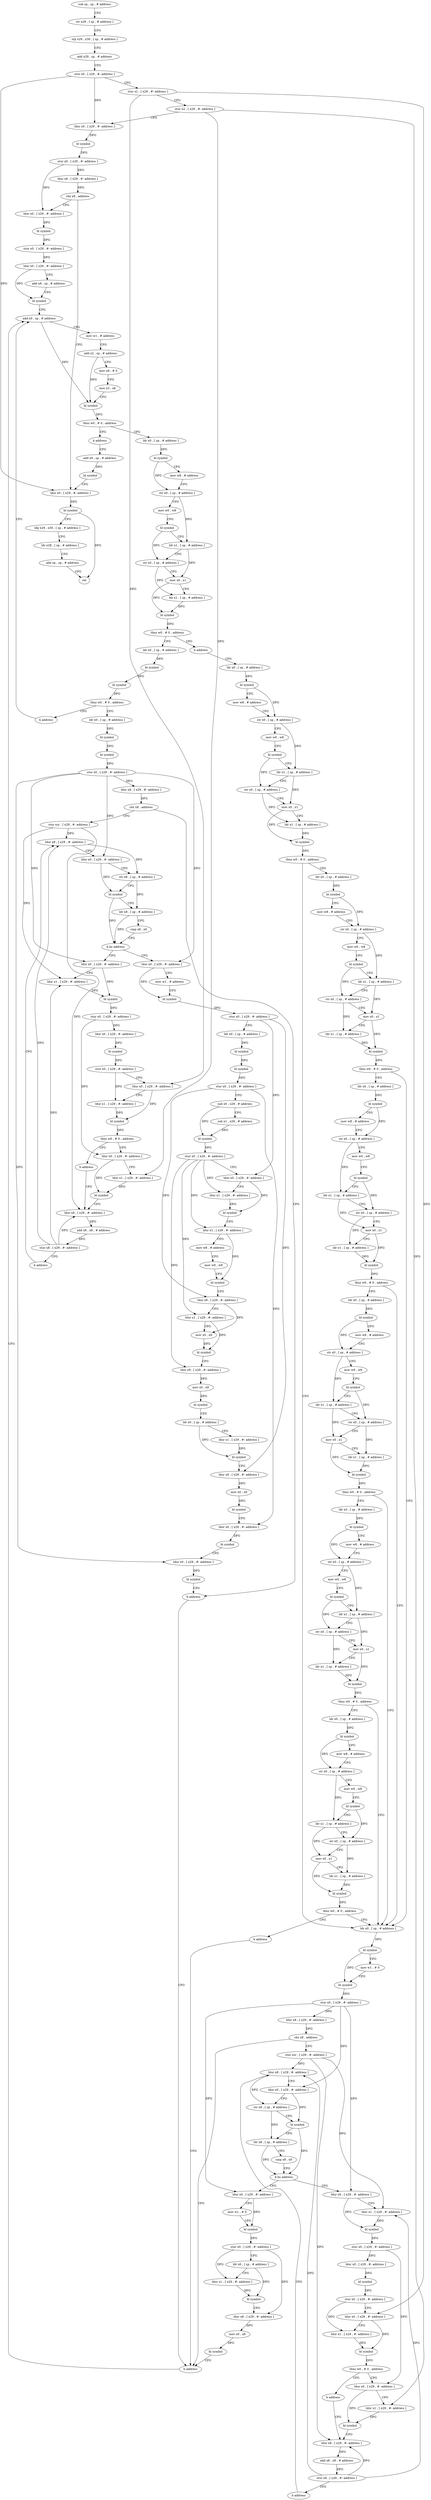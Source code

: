digraph "func" {
"91736" [label = "sub sp , sp , # address" ]
"91740" [label = "str x28 , [ sp , # address ]" ]
"91744" [label = "stp x29 , x30 , [ sp , # address ]" ]
"91748" [label = "add x29 , sp , # address" ]
"91752" [label = "stur x0 , [ x29 , #- address ]" ]
"91756" [label = "stur x1 , [ x29 , #- address ]" ]
"91760" [label = "stur x2 , [ x29 , #- address ]" ]
"91764" [label = "ldur x0 , [ x29 , #- address ]" ]
"91768" [label = "bl symbol" ]
"91772" [label = "stur x0 , [ x29 , #- address ]" ]
"91776" [label = "ldur x8 , [ x29 , #- address ]" ]
"91780" [label = "cbz x8 , address" ]
"92672" [label = "ldur x0 , [ x29 , #- address ]" ]
"91784" [label = "ldur x0 , [ x29 , #- address ]" ]
"92676" [label = "bl symbol" ]
"92680" [label = "ldp x29 , x30 , [ sp , # address ]" ]
"92684" [label = "ldr x28 , [ sp , # address ]" ]
"92688" [label = "add sp , sp , # address" ]
"92692" [label = "ret" ]
"91788" [label = "bl symbol" ]
"91792" [label = "stur x0 , [ x29 , #- address ]" ]
"91796" [label = "ldur x0 , [ x29 , #- address ]" ]
"91800" [label = "add x8 , sp , # address" ]
"91804" [label = "bl symbol" ]
"91808" [label = "add x0 , sp , # address" ]
"91840" [label = "ldr x0 , [ sp , # address ]" ]
"91844" [label = "bl symbol" ]
"91848" [label = "mov w8 , # address" ]
"91852" [label = "str x0 , [ sp , # address ]" ]
"91856" [label = "mov w0 , w8" ]
"91860" [label = "bl symbol" ]
"91864" [label = "ldr x1 , [ sp , # address ]" ]
"91868" [label = "str x0 , [ sp , # address ]" ]
"91872" [label = "mov x0 , x1" ]
"91876" [label = "ldr x1 , [ sp , # address ]" ]
"91880" [label = "bl symbol" ]
"91884" [label = "tbnz w0 , # 0 , address" ]
"91892" [label = "ldr x0 , [ sp , # address ]" ]
"91888" [label = "b address" ]
"91836" [label = "b address" ]
"92664" [label = "add x0 , sp , # address" ]
"91896" [label = "bl symbol" ]
"91900" [label = "bl symbol" ]
"91904" [label = "tbnz w0 , # 0 , address" ]
"91912" [label = "ldr x0 , [ sp , # address ]" ]
"91908" [label = "b address" ]
"92192" [label = "ldr x0 , [ sp , # address ]" ]
"92668" [label = "bl symbol" ]
"91916" [label = "bl symbol" ]
"91920" [label = "bl symbol" ]
"91924" [label = "stur x0 , [ x29 , #- address ]" ]
"91928" [label = "ldur x8 , [ x29 , #- address ]" ]
"91932" [label = "cbz x8 , address" ]
"92188" [label = "b address" ]
"91936" [label = "stur xzr , [ x29 , #- address ]" ]
"92196" [label = "bl symbol" ]
"92200" [label = "mov w8 , # address" ]
"92204" [label = "str x0 , [ sp , # address ]" ]
"92208" [label = "mov w0 , w8" ]
"92212" [label = "bl symbol" ]
"92216" [label = "ldr x1 , [ sp , # address ]" ]
"92220" [label = "str x0 , [ sp , # address ]" ]
"92224" [label = "mov x0 , x1" ]
"92228" [label = "ldr x1 , [ sp , # address ]" ]
"92232" [label = "bl symbol" ]
"92236" [label = "tbnz w0 , # 0 , address" ]
"92484" [label = "ldr x0 , [ sp , # address ]" ]
"92240" [label = "ldr x0 , [ sp , # address ]" ]
"92660" [label = "b address" ]
"91940" [label = "ldur x8 , [ x29 , #- address ]" ]
"91812" [label = "mov w1 , # address" ]
"91816" [label = "add x2 , sp , # address" ]
"91820" [label = "mov x8 , # 0" ]
"91824" [label = "mov x3 , x8" ]
"91828" [label = "bl symbol" ]
"91832" [label = "tbnz w0 , # 0 , address" ]
"92488" [label = "bl symbol" ]
"92492" [label = "mov w1 , # 0" ]
"92496" [label = "bl symbol" ]
"92500" [label = "stur x0 , [ x29 , #- address ]" ]
"92504" [label = "ldur x8 , [ x29 , #- address ]" ]
"92508" [label = "cbz x8 , address" ]
"92512" [label = "stur xzr , [ x29 , #- address ]" ]
"92244" [label = "bl symbol" ]
"92248" [label = "mov w8 , # address" ]
"92252" [label = "str x0 , [ sp , # address ]" ]
"92256" [label = "mov w0 , w8" ]
"92260" [label = "bl symbol" ]
"92264" [label = "ldr x1 , [ sp , # address ]" ]
"92268" [label = "str x0 , [ sp , # address ]" ]
"92272" [label = "mov x0 , x1" ]
"92276" [label = "ldr x1 , [ sp , # address ]" ]
"92280" [label = "bl symbol" ]
"92284" [label = "tbnz w0 , # 0 , address" ]
"92288" [label = "ldr x0 , [ sp , # address ]" ]
"92044" [label = "ldur x0 , [ x29 , #- address ]" ]
"92048" [label = "mov w1 , # address" ]
"92052" [label = "bl symbol" ]
"92056" [label = "stur x0 , [ x29 , #- address ]" ]
"92060" [label = "ldr x0 , [ sp , # address ]" ]
"92064" [label = "bl symbol" ]
"92068" [label = "bl symbol" ]
"92072" [label = "stur x0 , [ x29 , #- address ]" ]
"92076" [label = "sub x0 , x29 , # address" ]
"92080" [label = "sub x1 , x29 , # address" ]
"92084" [label = "bl symbol" ]
"92088" [label = "stur x0 , [ x29 , #- address ]" ]
"92092" [label = "ldur x0 , [ x29 , #- address ]" ]
"92096" [label = "ldur x1 , [ x29 , #- address ]" ]
"92100" [label = "bl symbol" ]
"92104" [label = "ldur x1 , [ x29 , #- address ]" ]
"92108" [label = "mov w8 , # address" ]
"92112" [label = "mov w0 , w8" ]
"92116" [label = "bl symbol" ]
"92120" [label = "ldur x9 , [ x29 , #- address ]" ]
"92124" [label = "ldur x1 , [ x29 , #- address ]" ]
"92128" [label = "mov x0 , x9" ]
"92132" [label = "bl symbol" ]
"92136" [label = "ldur x9 , [ x29 , #- address ]" ]
"92140" [label = "mov x0 , x9" ]
"92144" [label = "bl symbol" ]
"92148" [label = "ldr x0 , [ sp , # address ]" ]
"92152" [label = "ldur x1 , [ x29 , #- address ]" ]
"92156" [label = "bl symbol" ]
"92160" [label = "ldur x9 , [ x29 , #- address ]" ]
"92164" [label = "mov x0 , x9" ]
"92168" [label = "bl symbol" ]
"92172" [label = "ldur x0 , [ x29 , #- address ]" ]
"92176" [label = "bl symbol" ]
"92180" [label = "ldur x0 , [ x29 , #- address ]" ]
"92184" [label = "bl symbol" ]
"91968" [label = "ldur x0 , [ x29 , #- address ]" ]
"91972" [label = "ldur x1 , [ x29 , #- address ]" ]
"91976" [label = "bl symbol" ]
"91980" [label = "stur x0 , [ x29 , #- address ]" ]
"91984" [label = "ldur x0 , [ x29 , #- address ]" ]
"91988" [label = "bl symbol" ]
"91992" [label = "stur x0 , [ x29 , #- address ]" ]
"91996" [label = "ldur x0 , [ x29 , #- address ]" ]
"92000" [label = "ldur x1 , [ x29 , #- address ]" ]
"92004" [label = "bl symbol" ]
"92008" [label = "tbnz w0 , # 0 , address" ]
"92016" [label = "ldur x0 , [ x29 , #- address ]" ]
"92012" [label = "b address" ]
"92516" [label = "ldur x8 , [ x29 , #- address ]" ]
"92292" [label = "bl symbol" ]
"92296" [label = "mov w8 , # address" ]
"92300" [label = "str x0 , [ sp , # address ]" ]
"92304" [label = "mov w0 , w8" ]
"92308" [label = "bl symbol" ]
"92312" [label = "ldr x1 , [ sp , # address ]" ]
"92316" [label = "str x0 , [ sp , # address ]" ]
"92320" [label = "mov x0 , x1" ]
"92324" [label = "ldr x1 , [ sp , # address ]" ]
"92328" [label = "bl symbol" ]
"92332" [label = "tbnz w0 , # 0 , address" ]
"92336" [label = "ldr x0 , [ sp , # address ]" ]
"92020" [label = "ldur x1 , [ x29 , #- address ]" ]
"92024" [label = "bl symbol" ]
"92028" [label = "ldur x8 , [ x29 , #- address ]" ]
"92620" [label = "ldur x0 , [ x29 , #- address ]" ]
"92624" [label = "mov w1 , # 0" ]
"92628" [label = "bl symbol" ]
"92632" [label = "stur x0 , [ x29 , #- address ]" ]
"92636" [label = "ldr x0 , [ sp , # address ]" ]
"92640" [label = "ldur x1 , [ x29 , #- address ]" ]
"92644" [label = "bl symbol" ]
"92648" [label = "ldur x8 , [ x29 , #- address ]" ]
"92652" [label = "mov x0 , x8" ]
"92656" [label = "bl symbol" ]
"92544" [label = "ldur x0 , [ x29 , #- address ]" ]
"92548" [label = "ldur x1 , [ x29 , #- address ]" ]
"92552" [label = "bl symbol" ]
"92556" [label = "stur x0 , [ x29 , #- address ]" ]
"92560" [label = "ldur x0 , [ x29 , #- address ]" ]
"92564" [label = "bl symbol" ]
"92568" [label = "stur x0 , [ x29 , #- address ]" ]
"92572" [label = "ldur x0 , [ x29 , #- address ]" ]
"92576" [label = "ldur x1 , [ x29 , #- address ]" ]
"92580" [label = "bl symbol" ]
"92584" [label = "tbnz w0 , # 0 , address" ]
"92592" [label = "ldur x0 , [ x29 , #- address ]" ]
"92588" [label = "b address" ]
"92340" [label = "bl symbol" ]
"92344" [label = "mov w8 , # address" ]
"92348" [label = "str x0 , [ sp , # address ]" ]
"92352" [label = "mov w0 , w8" ]
"92356" [label = "bl symbol" ]
"92360" [label = "ldr x1 , [ sp , # address ]" ]
"92364" [label = "str x0 , [ sp , # address ]" ]
"92368" [label = "mov x0 , x1" ]
"92372" [label = "ldr x1 , [ sp , # address ]" ]
"92376" [label = "bl symbol" ]
"92380" [label = "tbnz w0 , # 0 , address" ]
"92384" [label = "ldr x0 , [ sp , # address ]" ]
"91944" [label = "ldur x0 , [ x29 , #- address ]" ]
"91948" [label = "str x8 , [ sp , # address ]" ]
"91952" [label = "bl symbol" ]
"91956" [label = "ldr x8 , [ sp , # address ]" ]
"91960" [label = "cmp x8 , x0" ]
"91964" [label = "b.hs address" ]
"92032" [label = "add x8 , x8 , # address" ]
"92036" [label = "stur x8 , [ x29 , #- address ]" ]
"92040" [label = "b address" ]
"92596" [label = "ldur x1 , [ x29 , #- address ]" ]
"92600" [label = "bl symbol" ]
"92604" [label = "ldur x8 , [ x29 , #- address ]" ]
"92388" [label = "bl symbol" ]
"92392" [label = "mov w8 , # address" ]
"92396" [label = "str x0 , [ sp , # address ]" ]
"92400" [label = "mov w0 , w8" ]
"92404" [label = "bl symbol" ]
"92408" [label = "ldr x1 , [ sp , # address ]" ]
"92412" [label = "str x0 , [ sp , # address ]" ]
"92416" [label = "mov x0 , x1" ]
"92420" [label = "ldr x1 , [ sp , # address ]" ]
"92424" [label = "bl symbol" ]
"92428" [label = "tbnz w0 , # 0 , address" ]
"92432" [label = "ldr x0 , [ sp , # address ]" ]
"92520" [label = "ldur x0 , [ x29 , #- address ]" ]
"92524" [label = "str x8 , [ sp , # address ]" ]
"92528" [label = "bl symbol" ]
"92532" [label = "ldr x8 , [ sp , # address ]" ]
"92536" [label = "cmp x8 , x0" ]
"92540" [label = "b.hs address" ]
"92608" [label = "add x8 , x8 , # address" ]
"92612" [label = "stur x8 , [ x29 , #- address ]" ]
"92616" [label = "b address" ]
"92436" [label = "bl symbol" ]
"92440" [label = "mov w8 , # address" ]
"92444" [label = "str x0 , [ sp , # address ]" ]
"92448" [label = "mov w0 , w8" ]
"92452" [label = "bl symbol" ]
"92456" [label = "ldr x1 , [ sp , # address ]" ]
"92460" [label = "str x0 , [ sp , # address ]" ]
"92464" [label = "mov x0 , x1" ]
"92468" [label = "ldr x1 , [ sp , # address ]" ]
"92472" [label = "bl symbol" ]
"92476" [label = "tbnz w0 , # 0 , address" ]
"92480" [label = "b address" ]
"91736" -> "91740" [ label = "CFG" ]
"91740" -> "91744" [ label = "CFG" ]
"91744" -> "91748" [ label = "CFG" ]
"91748" -> "91752" [ label = "CFG" ]
"91752" -> "91756" [ label = "CFG" ]
"91752" -> "91764" [ label = "DFG" ]
"91752" -> "92672" [ label = "DFG" ]
"91756" -> "91760" [ label = "CFG" ]
"91756" -> "91996" [ label = "DFG" ]
"91756" -> "92572" [ label = "DFG" ]
"91760" -> "91764" [ label = "CFG" ]
"91760" -> "92020" [ label = "DFG" ]
"91760" -> "92596" [ label = "DFG" ]
"91764" -> "91768" [ label = "DFG" ]
"91768" -> "91772" [ label = "DFG" ]
"91772" -> "91776" [ label = "DFG" ]
"91772" -> "91784" [ label = "DFG" ]
"91776" -> "91780" [ label = "DFG" ]
"91780" -> "92672" [ label = "CFG" ]
"91780" -> "91784" [ label = "CFG" ]
"92672" -> "92676" [ label = "DFG" ]
"91784" -> "91788" [ label = "DFG" ]
"92676" -> "92680" [ label = "CFG" ]
"92676" -> "92692" [ label = "DFG" ]
"92680" -> "92684" [ label = "CFG" ]
"92684" -> "92688" [ label = "CFG" ]
"92688" -> "92692" [ label = "CFG" ]
"91788" -> "91792" [ label = "DFG" ]
"91792" -> "91796" [ label = "DFG" ]
"91796" -> "91800" [ label = "CFG" ]
"91796" -> "91804" [ label = "DFG" ]
"91800" -> "91804" [ label = "CFG" ]
"91804" -> "91808" [ label = "CFG" ]
"91808" -> "91812" [ label = "CFG" ]
"91808" -> "91828" [ label = "DFG" ]
"91840" -> "91844" [ label = "DFG" ]
"91844" -> "91848" [ label = "CFG" ]
"91844" -> "91852" [ label = "DFG" ]
"91848" -> "91852" [ label = "CFG" ]
"91852" -> "91856" [ label = "CFG" ]
"91852" -> "91864" [ label = "DFG" ]
"91856" -> "91860" [ label = "CFG" ]
"91860" -> "91864" [ label = "CFG" ]
"91860" -> "91868" [ label = "DFG" ]
"91864" -> "91868" [ label = "CFG" ]
"91864" -> "91872" [ label = "DFG" ]
"91868" -> "91872" [ label = "CFG" ]
"91868" -> "91876" [ label = "DFG" ]
"91872" -> "91876" [ label = "CFG" ]
"91872" -> "91880" [ label = "DFG" ]
"91876" -> "91880" [ label = "DFG" ]
"91880" -> "91884" [ label = "DFG" ]
"91884" -> "91892" [ label = "CFG" ]
"91884" -> "91888" [ label = "CFG" ]
"91892" -> "91896" [ label = "DFG" ]
"91888" -> "92192" [ label = "CFG" ]
"91836" -> "92664" [ label = "CFG" ]
"92664" -> "92668" [ label = "DFG" ]
"91896" -> "91900" [ label = "DFG" ]
"91900" -> "91904" [ label = "DFG" ]
"91904" -> "91912" [ label = "CFG" ]
"91904" -> "91908" [ label = "CFG" ]
"91912" -> "91916" [ label = "DFG" ]
"91908" -> "91808" [ label = "CFG" ]
"92192" -> "92196" [ label = "DFG" ]
"92668" -> "92672" [ label = "CFG" ]
"91916" -> "91920" [ label = "DFG" ]
"91920" -> "91924" [ label = "DFG" ]
"91924" -> "91928" [ label = "DFG" ]
"91924" -> "91944" [ label = "DFG" ]
"91924" -> "92044" [ label = "DFG" ]
"91924" -> "92180" [ label = "DFG" ]
"91924" -> "91968" [ label = "DFG" ]
"91928" -> "91932" [ label = "DFG" ]
"91932" -> "92188" [ label = "CFG" ]
"91932" -> "91936" [ label = "CFG" ]
"92188" -> "92660" [ label = "CFG" ]
"91936" -> "91940" [ label = "DFG" ]
"91936" -> "91972" [ label = "DFG" ]
"91936" -> "92028" [ label = "DFG" ]
"92196" -> "92200" [ label = "CFG" ]
"92196" -> "92204" [ label = "DFG" ]
"92200" -> "92204" [ label = "CFG" ]
"92204" -> "92208" [ label = "CFG" ]
"92204" -> "92216" [ label = "DFG" ]
"92208" -> "92212" [ label = "CFG" ]
"92212" -> "92216" [ label = "CFG" ]
"92212" -> "92220" [ label = "DFG" ]
"92216" -> "92220" [ label = "CFG" ]
"92216" -> "92224" [ label = "DFG" ]
"92220" -> "92224" [ label = "CFG" ]
"92220" -> "92228" [ label = "DFG" ]
"92224" -> "92228" [ label = "CFG" ]
"92224" -> "92232" [ label = "DFG" ]
"92228" -> "92232" [ label = "DFG" ]
"92232" -> "92236" [ label = "DFG" ]
"92236" -> "92484" [ label = "CFG" ]
"92236" -> "92240" [ label = "CFG" ]
"92484" -> "92488" [ label = "DFG" ]
"92240" -> "92244" [ label = "DFG" ]
"92660" -> "91808" [ label = "CFG" ]
"91940" -> "91944" [ label = "CFG" ]
"91940" -> "91948" [ label = "DFG" ]
"91812" -> "91816" [ label = "CFG" ]
"91816" -> "91820" [ label = "CFG" ]
"91816" -> "91828" [ label = "DFG" ]
"91820" -> "91824" [ label = "CFG" ]
"91824" -> "91828" [ label = "CFG" ]
"91828" -> "91832" [ label = "DFG" ]
"91832" -> "91840" [ label = "CFG" ]
"91832" -> "91836" [ label = "CFG" ]
"92488" -> "92492" [ label = "CFG" ]
"92488" -> "92496" [ label = "DFG" ]
"92492" -> "92496" [ label = "CFG" ]
"92496" -> "92500" [ label = "DFG" ]
"92500" -> "92504" [ label = "DFG" ]
"92500" -> "92520" [ label = "DFG" ]
"92500" -> "92620" [ label = "DFG" ]
"92500" -> "92544" [ label = "DFG" ]
"92504" -> "92508" [ label = "DFG" ]
"92508" -> "92660" [ label = "CFG" ]
"92508" -> "92512" [ label = "CFG" ]
"92512" -> "92516" [ label = "DFG" ]
"92512" -> "92548" [ label = "DFG" ]
"92512" -> "92604" [ label = "DFG" ]
"92244" -> "92248" [ label = "CFG" ]
"92244" -> "92252" [ label = "DFG" ]
"92248" -> "92252" [ label = "CFG" ]
"92252" -> "92256" [ label = "CFG" ]
"92252" -> "92264" [ label = "DFG" ]
"92256" -> "92260" [ label = "CFG" ]
"92260" -> "92264" [ label = "CFG" ]
"92260" -> "92268" [ label = "DFG" ]
"92264" -> "92268" [ label = "CFG" ]
"92264" -> "92272" [ label = "DFG" ]
"92268" -> "92272" [ label = "CFG" ]
"92268" -> "92276" [ label = "DFG" ]
"92272" -> "92276" [ label = "CFG" ]
"92272" -> "92280" [ label = "DFG" ]
"92276" -> "92280" [ label = "DFG" ]
"92280" -> "92284" [ label = "DFG" ]
"92284" -> "92484" [ label = "CFG" ]
"92284" -> "92288" [ label = "CFG" ]
"92288" -> "92292" [ label = "DFG" ]
"92044" -> "92048" [ label = "CFG" ]
"92044" -> "92052" [ label = "DFG" ]
"92048" -> "92052" [ label = "CFG" ]
"92052" -> "92056" [ label = "DFG" ]
"92056" -> "92060" [ label = "CFG" ]
"92056" -> "92092" [ label = "DFG" ]
"92056" -> "92160" [ label = "DFG" ]
"92060" -> "92064" [ label = "DFG" ]
"92064" -> "92068" [ label = "DFG" ]
"92068" -> "92072" [ label = "DFG" ]
"92072" -> "92076" [ label = "CFG" ]
"92072" -> "92120" [ label = "DFG" ]
"92072" -> "92172" [ label = "DFG" ]
"92076" -> "92080" [ label = "CFG" ]
"92076" -> "92084" [ label = "DFG" ]
"92080" -> "92084" [ label = "DFG" ]
"92084" -> "92088" [ label = "DFG" ]
"92088" -> "92092" [ label = "CFG" ]
"92088" -> "92096" [ label = "DFG" ]
"92088" -> "92104" [ label = "DFG" ]
"92088" -> "92124" [ label = "DFG" ]
"92088" -> "92136" [ label = "DFG" ]
"92092" -> "92096" [ label = "CFG" ]
"92092" -> "92100" [ label = "DFG" ]
"92096" -> "92100" [ label = "DFG" ]
"92100" -> "92104" [ label = "CFG" ]
"92104" -> "92108" [ label = "CFG" ]
"92104" -> "92116" [ label = "DFG" ]
"92108" -> "92112" [ label = "CFG" ]
"92112" -> "92116" [ label = "CFG" ]
"92116" -> "92120" [ label = "CFG" ]
"92120" -> "92124" [ label = "CFG" ]
"92120" -> "92128" [ label = "DFG" ]
"92124" -> "92128" [ label = "CFG" ]
"92124" -> "92132" [ label = "DFG" ]
"92128" -> "92132" [ label = "DFG" ]
"92132" -> "92136" [ label = "CFG" ]
"92136" -> "92140" [ label = "DFG" ]
"92140" -> "92144" [ label = "DFG" ]
"92144" -> "92148" [ label = "CFG" ]
"92148" -> "92152" [ label = "CFG" ]
"92148" -> "92156" [ label = "DFG" ]
"92152" -> "92156" [ label = "DFG" ]
"92156" -> "92160" [ label = "CFG" ]
"92160" -> "92164" [ label = "DFG" ]
"92164" -> "92168" [ label = "DFG" ]
"92168" -> "92172" [ label = "CFG" ]
"92172" -> "92176" [ label = "DFG" ]
"92176" -> "92180" [ label = "CFG" ]
"92180" -> "92184" [ label = "DFG" ]
"92184" -> "92188" [ label = "CFG" ]
"91968" -> "91972" [ label = "CFG" ]
"91968" -> "91976" [ label = "DFG" ]
"91972" -> "91976" [ label = "DFG" ]
"91976" -> "91980" [ label = "DFG" ]
"91980" -> "91984" [ label = "DFG" ]
"91980" -> "92016" [ label = "DFG" ]
"91984" -> "91988" [ label = "DFG" ]
"91988" -> "91992" [ label = "DFG" ]
"91992" -> "91996" [ label = "CFG" ]
"91992" -> "92000" [ label = "DFG" ]
"91996" -> "92000" [ label = "CFG" ]
"91996" -> "92004" [ label = "DFG" ]
"92000" -> "92004" [ label = "DFG" ]
"92004" -> "92008" [ label = "DFG" ]
"92008" -> "92016" [ label = "CFG" ]
"92008" -> "92012" [ label = "CFG" ]
"92016" -> "92020" [ label = "CFG" ]
"92016" -> "92024" [ label = "DFG" ]
"92012" -> "92028" [ label = "CFG" ]
"92516" -> "92520" [ label = "CFG" ]
"92516" -> "92524" [ label = "DFG" ]
"92292" -> "92296" [ label = "CFG" ]
"92292" -> "92300" [ label = "DFG" ]
"92296" -> "92300" [ label = "CFG" ]
"92300" -> "92304" [ label = "CFG" ]
"92300" -> "92312" [ label = "DFG" ]
"92304" -> "92308" [ label = "CFG" ]
"92308" -> "92312" [ label = "CFG" ]
"92308" -> "92316" [ label = "DFG" ]
"92312" -> "92316" [ label = "CFG" ]
"92312" -> "92320" [ label = "DFG" ]
"92316" -> "92320" [ label = "CFG" ]
"92316" -> "92324" [ label = "DFG" ]
"92320" -> "92324" [ label = "CFG" ]
"92320" -> "92328" [ label = "DFG" ]
"92324" -> "92328" [ label = "DFG" ]
"92328" -> "92332" [ label = "DFG" ]
"92332" -> "92484" [ label = "CFG" ]
"92332" -> "92336" [ label = "CFG" ]
"92336" -> "92340" [ label = "DFG" ]
"92020" -> "92024" [ label = "DFG" ]
"92024" -> "92028" [ label = "CFG" ]
"92028" -> "92032" [ label = "DFG" ]
"92620" -> "92624" [ label = "CFG" ]
"92620" -> "92628" [ label = "DFG" ]
"92624" -> "92628" [ label = "CFG" ]
"92628" -> "92632" [ label = "DFG" ]
"92632" -> "92636" [ label = "CFG" ]
"92632" -> "92640" [ label = "DFG" ]
"92632" -> "92648" [ label = "DFG" ]
"92636" -> "92640" [ label = "CFG" ]
"92636" -> "92644" [ label = "DFG" ]
"92640" -> "92644" [ label = "DFG" ]
"92644" -> "92648" [ label = "CFG" ]
"92648" -> "92652" [ label = "DFG" ]
"92652" -> "92656" [ label = "DFG" ]
"92656" -> "92660" [ label = "CFG" ]
"92544" -> "92548" [ label = "CFG" ]
"92544" -> "92552" [ label = "DFG" ]
"92548" -> "92552" [ label = "DFG" ]
"92552" -> "92556" [ label = "DFG" ]
"92556" -> "92560" [ label = "DFG" ]
"92556" -> "92592" [ label = "DFG" ]
"92560" -> "92564" [ label = "DFG" ]
"92564" -> "92568" [ label = "DFG" ]
"92568" -> "92572" [ label = "CFG" ]
"92568" -> "92576" [ label = "DFG" ]
"92572" -> "92576" [ label = "CFG" ]
"92572" -> "92580" [ label = "DFG" ]
"92576" -> "92580" [ label = "DFG" ]
"92580" -> "92584" [ label = "DFG" ]
"92584" -> "92592" [ label = "CFG" ]
"92584" -> "92588" [ label = "CFG" ]
"92592" -> "92596" [ label = "CFG" ]
"92592" -> "92600" [ label = "DFG" ]
"92588" -> "92604" [ label = "CFG" ]
"92340" -> "92344" [ label = "CFG" ]
"92340" -> "92348" [ label = "DFG" ]
"92344" -> "92348" [ label = "CFG" ]
"92348" -> "92352" [ label = "CFG" ]
"92348" -> "92360" [ label = "DFG" ]
"92352" -> "92356" [ label = "CFG" ]
"92356" -> "92360" [ label = "CFG" ]
"92356" -> "92364" [ label = "DFG" ]
"92360" -> "92364" [ label = "CFG" ]
"92360" -> "92368" [ label = "DFG" ]
"92364" -> "92368" [ label = "CFG" ]
"92364" -> "92372" [ label = "DFG" ]
"92368" -> "92372" [ label = "CFG" ]
"92368" -> "92376" [ label = "DFG" ]
"92372" -> "92376" [ label = "DFG" ]
"92376" -> "92380" [ label = "DFG" ]
"92380" -> "92484" [ label = "CFG" ]
"92380" -> "92384" [ label = "CFG" ]
"92384" -> "92388" [ label = "DFG" ]
"91944" -> "91948" [ label = "CFG" ]
"91944" -> "91952" [ label = "DFG" ]
"91948" -> "91952" [ label = "CFG" ]
"91948" -> "91956" [ label = "DFG" ]
"91952" -> "91956" [ label = "CFG" ]
"91952" -> "91964" [ label = "DFG" ]
"91956" -> "91960" [ label = "CFG" ]
"91956" -> "91964" [ label = "DFG" ]
"91960" -> "91964" [ label = "CFG" ]
"91964" -> "92044" [ label = "CFG" ]
"91964" -> "91968" [ label = "CFG" ]
"92032" -> "92036" [ label = "DFG" ]
"92036" -> "92040" [ label = "CFG" ]
"92036" -> "91940" [ label = "DFG" ]
"92036" -> "91972" [ label = "DFG" ]
"92036" -> "92028" [ label = "DFG" ]
"92040" -> "91940" [ label = "CFG" ]
"92596" -> "92600" [ label = "DFG" ]
"92600" -> "92604" [ label = "CFG" ]
"92604" -> "92608" [ label = "DFG" ]
"92388" -> "92392" [ label = "CFG" ]
"92388" -> "92396" [ label = "DFG" ]
"92392" -> "92396" [ label = "CFG" ]
"92396" -> "92400" [ label = "CFG" ]
"92396" -> "92408" [ label = "DFG" ]
"92400" -> "92404" [ label = "CFG" ]
"92404" -> "92408" [ label = "CFG" ]
"92404" -> "92412" [ label = "DFG" ]
"92408" -> "92412" [ label = "CFG" ]
"92408" -> "92416" [ label = "DFG" ]
"92412" -> "92416" [ label = "CFG" ]
"92412" -> "92420" [ label = "DFG" ]
"92416" -> "92420" [ label = "CFG" ]
"92416" -> "92424" [ label = "DFG" ]
"92420" -> "92424" [ label = "DFG" ]
"92424" -> "92428" [ label = "DFG" ]
"92428" -> "92484" [ label = "CFG" ]
"92428" -> "92432" [ label = "CFG" ]
"92432" -> "92436" [ label = "DFG" ]
"92520" -> "92524" [ label = "CFG" ]
"92520" -> "92528" [ label = "DFG" ]
"92524" -> "92528" [ label = "CFG" ]
"92524" -> "92532" [ label = "DFG" ]
"92528" -> "92532" [ label = "CFG" ]
"92528" -> "92540" [ label = "DFG" ]
"92532" -> "92536" [ label = "CFG" ]
"92532" -> "92540" [ label = "DFG" ]
"92536" -> "92540" [ label = "CFG" ]
"92540" -> "92620" [ label = "CFG" ]
"92540" -> "92544" [ label = "CFG" ]
"92608" -> "92612" [ label = "DFG" ]
"92612" -> "92616" [ label = "CFG" ]
"92612" -> "92516" [ label = "DFG" ]
"92612" -> "92548" [ label = "DFG" ]
"92612" -> "92604" [ label = "DFG" ]
"92616" -> "92516" [ label = "CFG" ]
"92436" -> "92440" [ label = "CFG" ]
"92436" -> "92444" [ label = "DFG" ]
"92440" -> "92444" [ label = "CFG" ]
"92444" -> "92448" [ label = "CFG" ]
"92444" -> "92456" [ label = "DFG" ]
"92448" -> "92452" [ label = "CFG" ]
"92452" -> "92456" [ label = "CFG" ]
"92452" -> "92460" [ label = "DFG" ]
"92456" -> "92460" [ label = "CFG" ]
"92456" -> "92464" [ label = "DFG" ]
"92460" -> "92464" [ label = "CFG" ]
"92460" -> "92468" [ label = "DFG" ]
"92464" -> "92468" [ label = "CFG" ]
"92464" -> "92472" [ label = "DFG" ]
"92468" -> "92472" [ label = "DFG" ]
"92472" -> "92476" [ label = "DFG" ]
"92476" -> "92484" [ label = "CFG" ]
"92476" -> "92480" [ label = "CFG" ]
"92480" -> "92660" [ label = "CFG" ]
}

